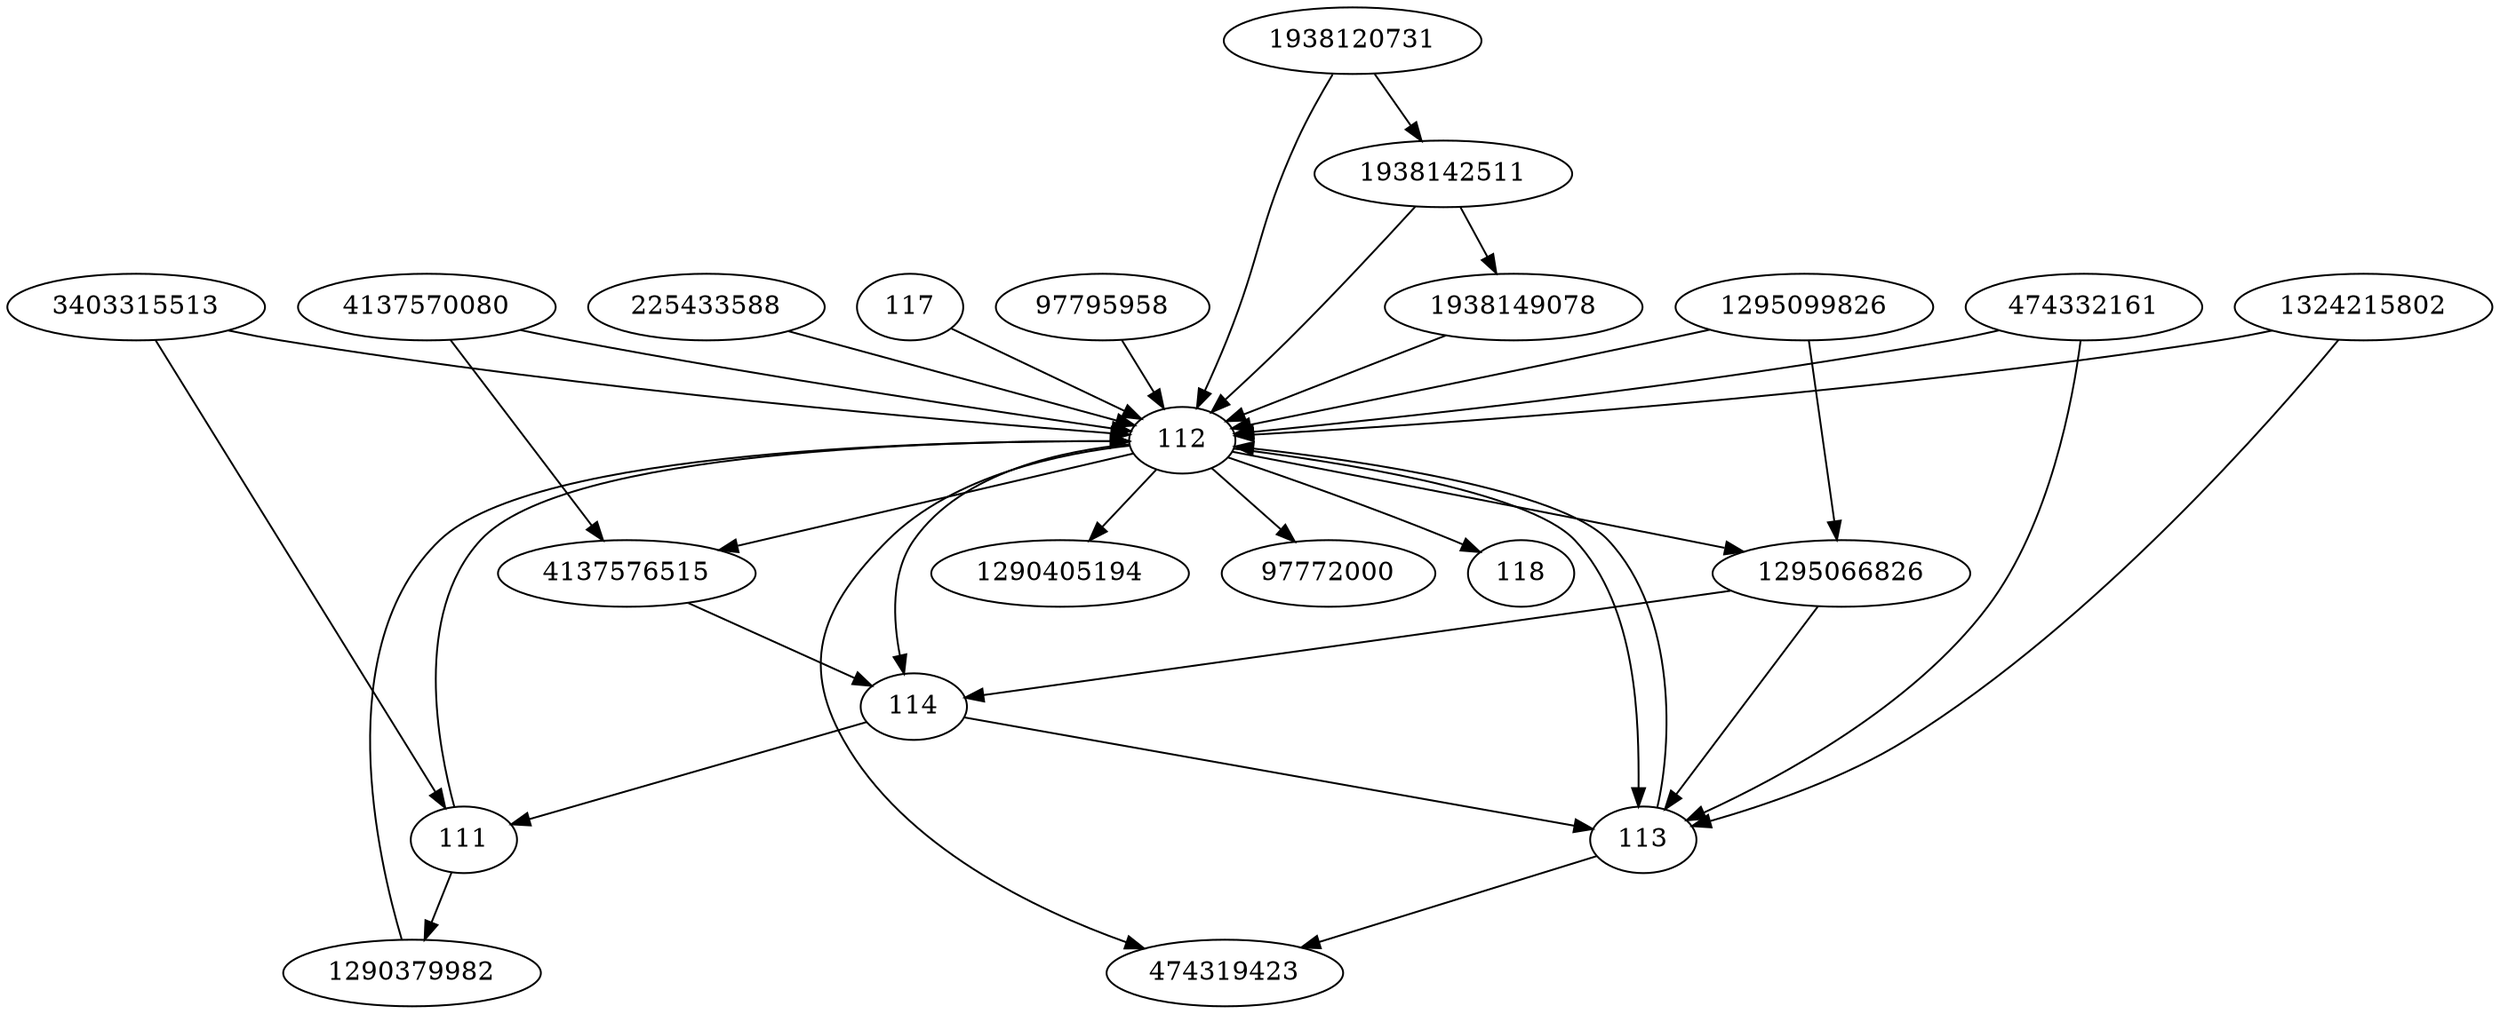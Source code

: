 strict digraph  {
474332161;
1938120731;
4137570080;
1938142511;
1295099826;
3403315513;
474319423;
4137576515;
1290405194;
1295066826;
1290379982;
1938149078;
97772000;
111;
112;
113;
114;
225433588;
117;
97795958;
118;
1324215802;
474332161 -> 112;
474332161 -> 113;
1938120731 -> 112;
1938120731 -> 1938142511;
4137570080 -> 112;
4137570080 -> 4137576515;
1938142511 -> 112;
1938142511 -> 1938149078;
1295099826 -> 1295066826;
1295099826 -> 112;
3403315513 -> 111;
3403315513 -> 112;
4137576515 -> 114;
1295066826 -> 113;
1295066826 -> 114;
1290379982 -> 112;
1938149078 -> 112;
111 -> 1290379982;
111 -> 112;
112 -> 1290405194;
112 -> 474319423;
112 -> 97772000;
112 -> 4137576515;
112 -> 118;
112 -> 113;
112 -> 1295066826;
112 -> 114;
113 -> 474319423;
113 -> 112;
114 -> 113;
114 -> 111;
225433588 -> 112;
117 -> 112;
97795958 -> 112;
1324215802 -> 112;
1324215802 -> 113;
}
